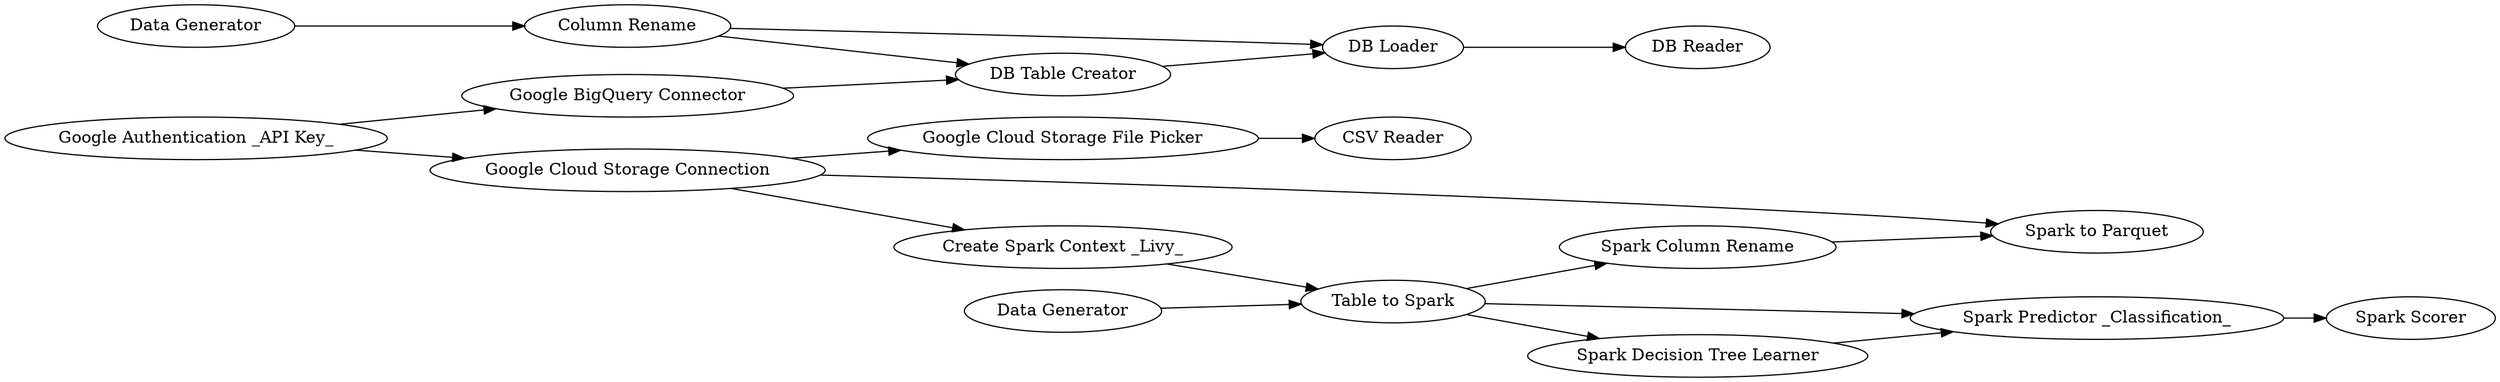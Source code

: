 digraph {
	54 -> 28
	53 -> 58
	22 -> 54
	61 -> 60
	66 -> 65
	63 -> 58
	59 -> 64
	47 -> 51
	48 -> 22
	65 -> 47
	66 -> 47
	28 -> 30
	52 -> 66
	63 -> 62
	61 -> 63
	63 -> 59
	22 -> 28
	62 -> 22
	22 -> 53
	60 -> 65
	48 [label="Data Generator"]
	64 [label="CSV Reader"]
	66 [label="Column Rename"]
	62 [label="Create Spark Context _Livy_"]
	22 [label="Table to Spark"]
	53 [label="Spark Column Rename"]
	28 [label="Spark Predictor _Classification_"]
	65 [label="DB Table Creator"]
	51 [label="DB Reader"]
	47 [label="DB Loader"]
	58 [label="Spark to Parquet"]
	61 [label="Google Authentication _API Key_"]
	63 [label="Google Cloud Storage Connection"]
	54 [label="Spark Decision Tree Learner"]
	52 [label="Data Generator"]
	30 [label="Spark Scorer"]
	60 [label="Google BigQuery Connector"]
	59 [label="Google Cloud Storage File Picker"]
	rankdir=LR
}
